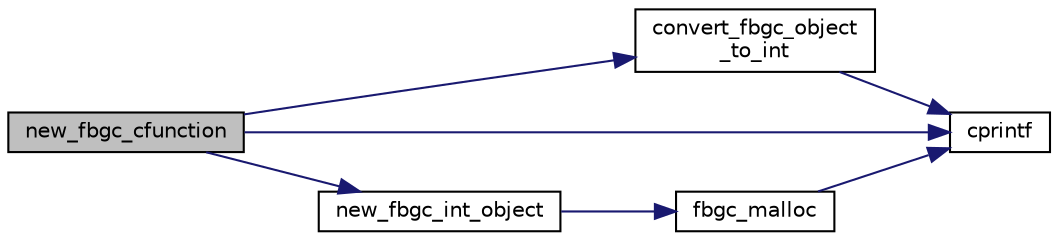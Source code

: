 digraph "new_fbgc_cfunction"
{
  edge [fontname="Helvetica",fontsize="10",labelfontname="Helvetica",labelfontsize="10"];
  node [fontname="Helvetica",fontsize="10",shape=record];
  rankdir="LR";
  Node39 [label="new_fbgc_cfunction",height=0.2,width=0.4,color="black", fillcolor="grey75", style="filled", fontcolor="black"];
  Node39 -> Node40 [color="midnightblue",fontsize="10",style="solid"];
  Node40 [label="convert_fbgc_object\l_to_int",height=0.2,width=0.4,color="black", fillcolor="white", style="filled",URL="$fbgc__object_8c.html#acf2ffa8ce326979fc952be642213461a"];
  Node40 -> Node41 [color="midnightblue",fontsize="10",style="solid"];
  Node41 [label="cprintf",height=0.2,width=0.4,color="black", fillcolor="white", style="filled",URL="$error_8c.html#a30fee765292b076e015fc846035f2550"];
  Node39 -> Node41 [color="midnightblue",fontsize="10",style="solid"];
  Node39 -> Node42 [color="midnightblue",fontsize="10",style="solid"];
  Node42 [label="new_fbgc_int_object",height=0.2,width=0.4,color="black", fillcolor="white", style="filled",URL="$int__object_8c.html#a330313f82de7af3f3801d6c366d6c4b1"];
  Node42 -> Node43 [color="midnightblue",fontsize="10",style="solid"];
  Node43 [label="fbgc_malloc",height=0.2,width=0.4,color="black", fillcolor="white", style="filled",URL="$memory_8c.html#a41dd65ee24d51160659bf94bed90e998"];
  Node43 -> Node41 [color="midnightblue",fontsize="10",style="solid"];
}

